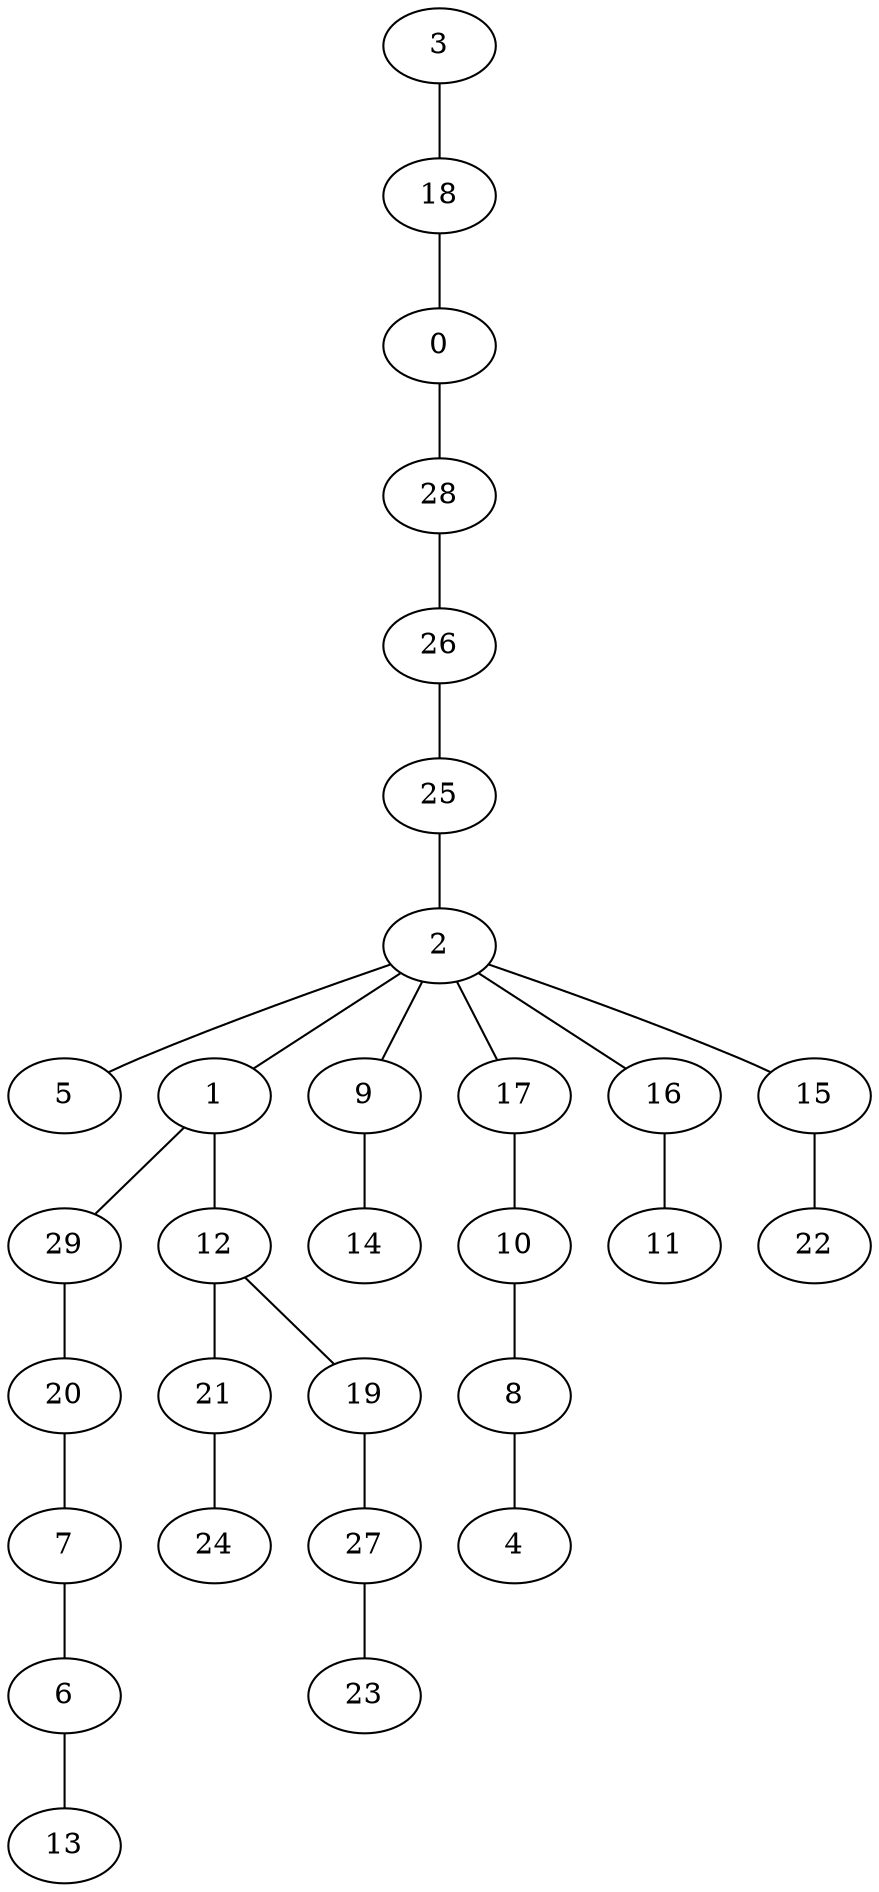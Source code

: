 graph G {
"5";
"4";
"10";
"29";
"11";
"18";
"1";
"27";
"22";
"23";
"25";
"28";
"21";
"19";
"2";
"9";
"13";
"7";
"17";
"26";
"6";
"20";
"24";
"3";
"14";
"16";
"8";
"0";
"15";
"12";
    "1" -- "12";
    "25" -- "2";
    "1" -- "29";
    "0" -- "28";
    "17" -- "10";
    "3" -- "18";
    "2" -- "9";
    "2" -- "17";
    "10" -- "8";
    "15" -- "22";
    "12" -- "21";
    "7" -- "6";
    "18" -- "0";
    "2" -- "16";
    "19" -- "27";
    "16" -- "11";
    "2" -- "15";
    "6" -- "13";
    "27" -- "23";
    "2" -- "5";
    "29" -- "20";
    "26" -- "25";
    "8" -- "4";
    "12" -- "19";
    "21" -- "24";
    "2" -- "1";
    "20" -- "7";
    "28" -- "26";
    "9" -- "14";
}
